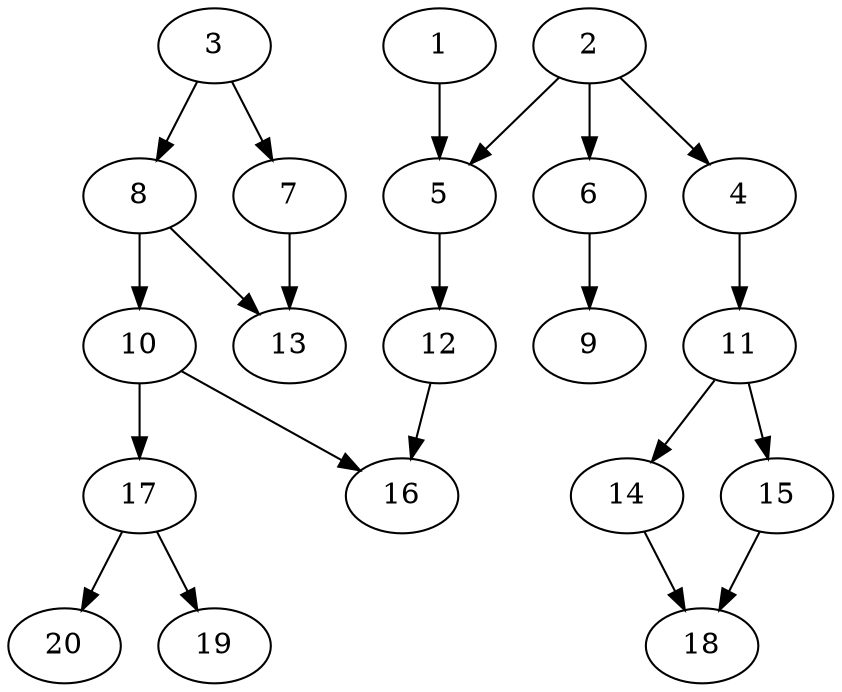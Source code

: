 // DAG automatically generated by daggen at Sat Jul 27 15:37:47 2019
// ./daggen --dot -n 20 --ccr 0.3 --fat 0.5 --regular 0.5 --density 0.4 --mindata 5242880 --maxdata 52428800 
digraph G {
  1 [size="170243413", alpha="0.03", expect_size="51073024"] 
  1 -> 5 [size ="51073024"]
  2 [size="20022613", alpha="0.07", expect_size="6006784"] 
  2 -> 4 [size ="6006784"]
  2 -> 5 [size ="6006784"]
  2 -> 6 [size ="6006784"]
  3 [size="61706240", alpha="0.15", expect_size="18511872"] 
  3 -> 7 [size ="18511872"]
  3 -> 8 [size ="18511872"]
  4 [size="74779307", alpha="0.17", expect_size="22433792"] 
  4 -> 11 [size ="22433792"]
  5 [size="26886827", alpha="0.14", expect_size="8066048"] 
  5 -> 12 [size ="8066048"]
  6 [size="37311147", alpha="0.16", expect_size="11193344"] 
  6 -> 9 [size ="11193344"]
  7 [size="140793173", alpha="0.09", expect_size="42237952"] 
  7 -> 13 [size ="42237952"]
  8 [size="166236160", alpha="0.11", expect_size="49870848"] 
  8 -> 10 [size ="49870848"]
  8 -> 13 [size ="49870848"]
  9 [size="18957653", alpha="0.01", expect_size="5687296"] 
  10 [size="167249920", alpha="0.15", expect_size="50174976"] 
  10 -> 16 [size ="50174976"]
  10 -> 17 [size ="50174976"]
  11 [size="54763520", alpha="0.18", expect_size="16429056"] 
  11 -> 14 [size ="16429056"]
  11 -> 15 [size ="16429056"]
  12 [size="80226987", alpha="0.01", expect_size="24068096"] 
  12 -> 16 [size ="24068096"]
  13 [size="135611733", alpha="0.12", expect_size="40683520"] 
  14 [size="96976213", alpha="0.18", expect_size="29092864"] 
  14 -> 18 [size ="29092864"]
  15 [size="75857920", alpha="0.12", expect_size="22757376"] 
  15 -> 18 [size ="22757376"]
  16 [size="25497600", alpha="0.20", expect_size="7649280"] 
  17 [size="150934187", alpha="0.06", expect_size="45280256"] 
  17 -> 19 [size ="45280256"]
  17 -> 20 [size ="45280256"]
  18 [size="65269760", alpha="0.04", expect_size="19580928"] 
  19 [size="153395200", alpha="0.19", expect_size="46018560"] 
  20 [size="161546240", alpha="0.13", expect_size="48463872"] 
}
